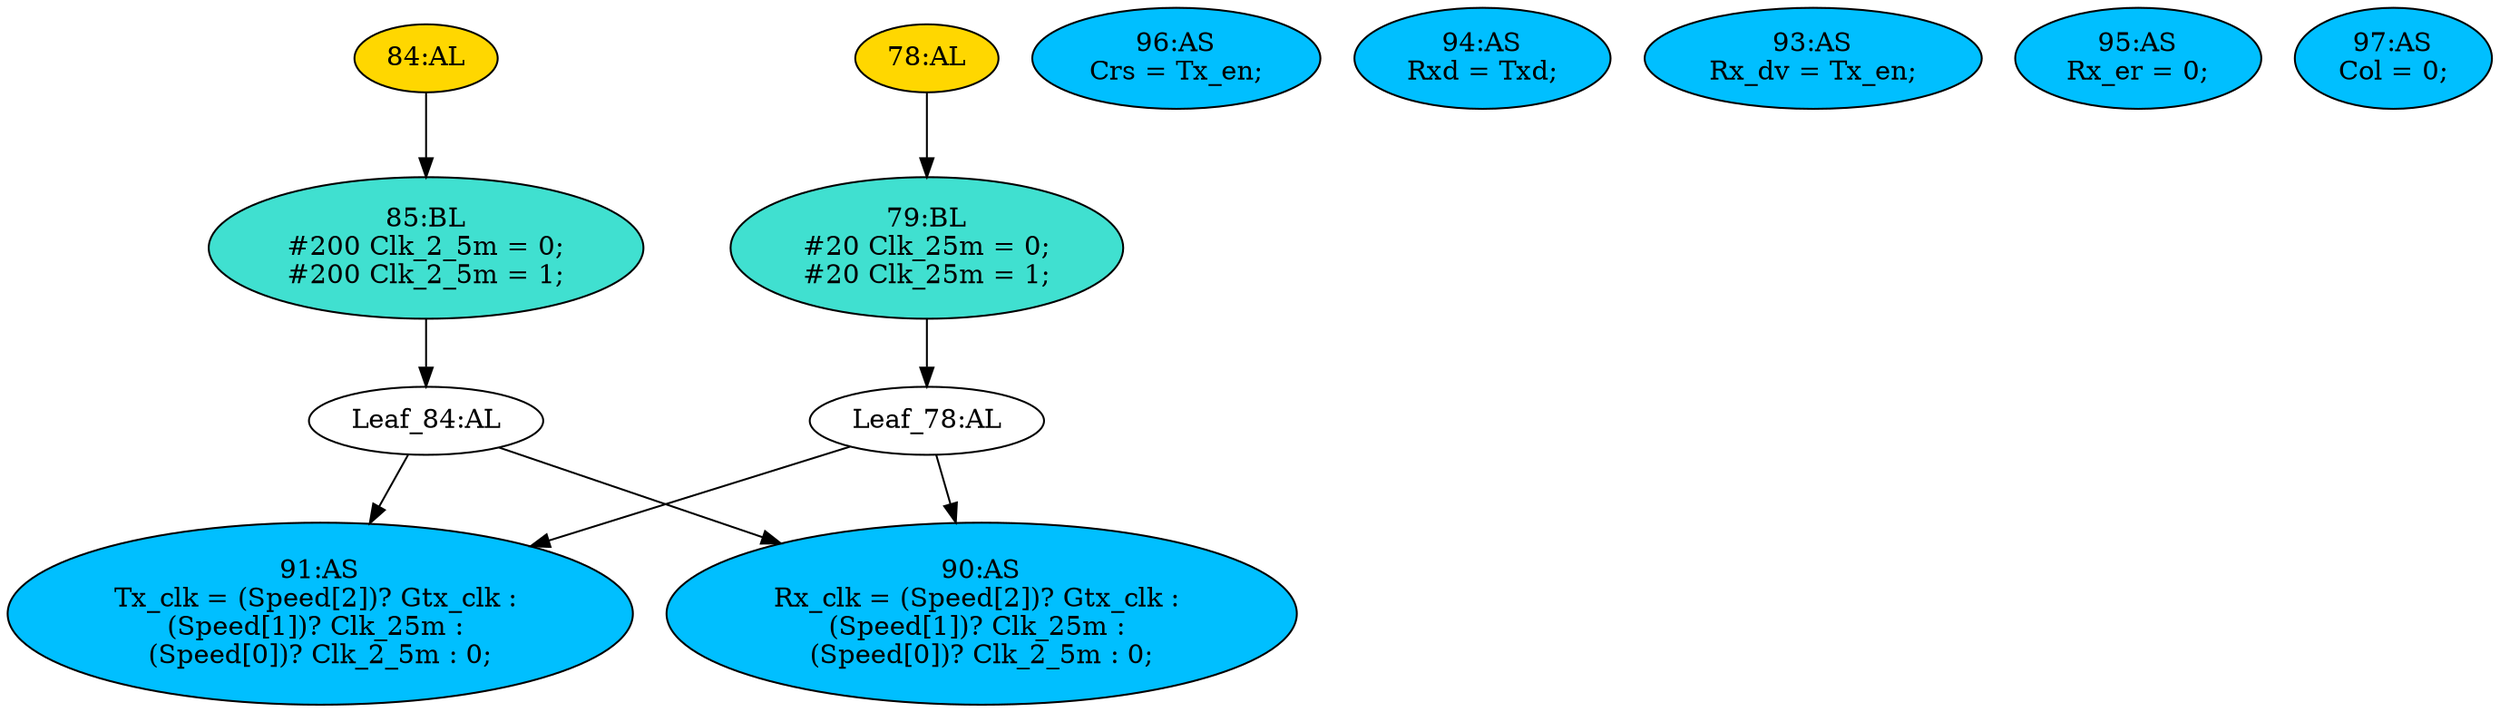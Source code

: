 strict digraph "compose( ,  )" {
	node [label="\N"];
	"91:AS"	 [ast="<pyverilog.vparser.ast.Assign object at 0x7fa9cb9312d0>",
		def_var="['Tx_clk']",
		fillcolor=deepskyblue,
		label="91:AS
Tx_clk = (Speed[2])? Gtx_clk : 
(Speed[1])? Clk_25m : 
(Speed[0])? Clk_2_5m : 0;",
		statements="[]",
		style=filled,
		typ=Assign,
		use_var="['Speed', 'Gtx_clk', 'Speed', 'Clk_25m', 'Speed', 'Clk_2_5m']"];
	"96:AS"	 [ast="<pyverilog.vparser.ast.Assign object at 0x7fa9cb931ad0>",
		def_var="['Crs']",
		fillcolor=deepskyblue,
		label="96:AS
Crs = Tx_en;",
		statements="[]",
		style=filled,
		typ=Assign,
		use_var="['Tx_en']"];
	"85:BL"	 [ast="<pyverilog.vparser.ast.Block object at 0x7fa9cbd23050>",
		fillcolor=turquoise,
		label="85:BL
#200 Clk_2_5m = 0;
#200 Clk_2_5m = 1;",
		statements="[<pyverilog.vparser.ast.BlockingSubstitution object at 0x7fa9cbd23c10>, <pyverilog.vparser.ast.BlockingSubstitution object at 0x7fa9cdab4a50>]",
		style=filled,
		typ=Block];
	"Leaf_84:AL"	 [def_var="['Clk_2_5m']",
		label="Leaf_84:AL"];
	"85:BL" -> "Leaf_84:AL"	 [cond="[]",
		lineno=None];
	"94:AS"	 [ast="<pyverilog.vparser.ast.Assign object at 0x7fa9cb931850>",
		def_var="['Rxd']",
		fillcolor=deepskyblue,
		label="94:AS
Rxd = Txd;",
		statements="[]",
		style=filled,
		typ=Assign,
		use_var="['Txd']"];
	"79:BL"	 [ast="<pyverilog.vparser.ast.Block object at 0x7fa9cbd29d10>",
		fillcolor=turquoise,
		label="79:BL
#20 Clk_25m = 0;
#20 Clk_25m = 1;",
		statements="[<pyverilog.vparser.ast.BlockingSubstitution object at 0x7fa9cbd29f10>, <pyverilog.vparser.ast.BlockingSubstitution object at 0x7fa9cbd3b110>]",
		style=filled,
		typ=Block];
	"Leaf_78:AL"	 [def_var="['Clk_25m']",
		label="Leaf_78:AL"];
	"79:BL" -> "Leaf_78:AL"	 [cond="[]",
		lineno=None];
	"93:AS"	 [ast="<pyverilog.vparser.ast.Assign object at 0x7fa9cb931710>",
		def_var="['Rx_dv']",
		fillcolor=deepskyblue,
		label="93:AS
Rx_dv = Tx_en;",
		statements="[]",
		style=filled,
		typ=Assign,
		use_var="['Tx_en']"];
	"90:AS"	 [ast="<pyverilog.vparser.ast.Assign object at 0x7fa9cc004dd0>",
		def_var="['Rx_clk']",
		fillcolor=deepskyblue,
		label="90:AS
Rx_clk = (Speed[2])? Gtx_clk : 
(Speed[1])? Clk_25m : 
(Speed[0])? Clk_2_5m : 0;",
		statements="[]",
		style=filled,
		typ=Assign,
		use_var="['Speed', 'Gtx_clk', 'Speed', 'Clk_25m', 'Speed', 'Clk_2_5m']"];
	"78:AL"	 [ast="<pyverilog.vparser.ast.Always object at 0x7fa9cbd1ff10>",
		clk_sens=False,
		fillcolor=gold,
		label="78:AL",
		sens="[]",
		statements="[]",
		style=filled,
		typ=Always,
		use_var="[]"];
	"78:AL" -> "79:BL"	 [cond="[]",
		lineno=None];
	"Leaf_84:AL" -> "91:AS";
	"Leaf_84:AL" -> "90:AS";
	"84:AL"	 [ast="<pyverilog.vparser.ast.Always object at 0x7fa9cbd3b750>",
		clk_sens=False,
		fillcolor=gold,
		label="84:AL",
		sens="[]",
		statements="[]",
		style=filled,
		typ=Always,
		use_var="[]"];
	"84:AL" -> "85:BL"	 [cond="[]",
		lineno=None];
	"Leaf_78:AL" -> "91:AS";
	"Leaf_78:AL" -> "90:AS";
	"95:AS"	 [ast="<pyverilog.vparser.ast.Assign object at 0x7fa9cb931990>",
		def_var="['Rx_er']",
		fillcolor=deepskyblue,
		label="95:AS
Rx_er = 0;",
		statements="[]",
		style=filled,
		typ=Assign,
		use_var="[]"];
	"97:AS"	 [ast="<pyverilog.vparser.ast.Assign object at 0x7fa9cb931c10>",
		def_var="['Col']",
		fillcolor=deepskyblue,
		label="97:AS
Col = 0;",
		statements="[]",
		style=filled,
		typ=Assign,
		use_var="[]"];
}
